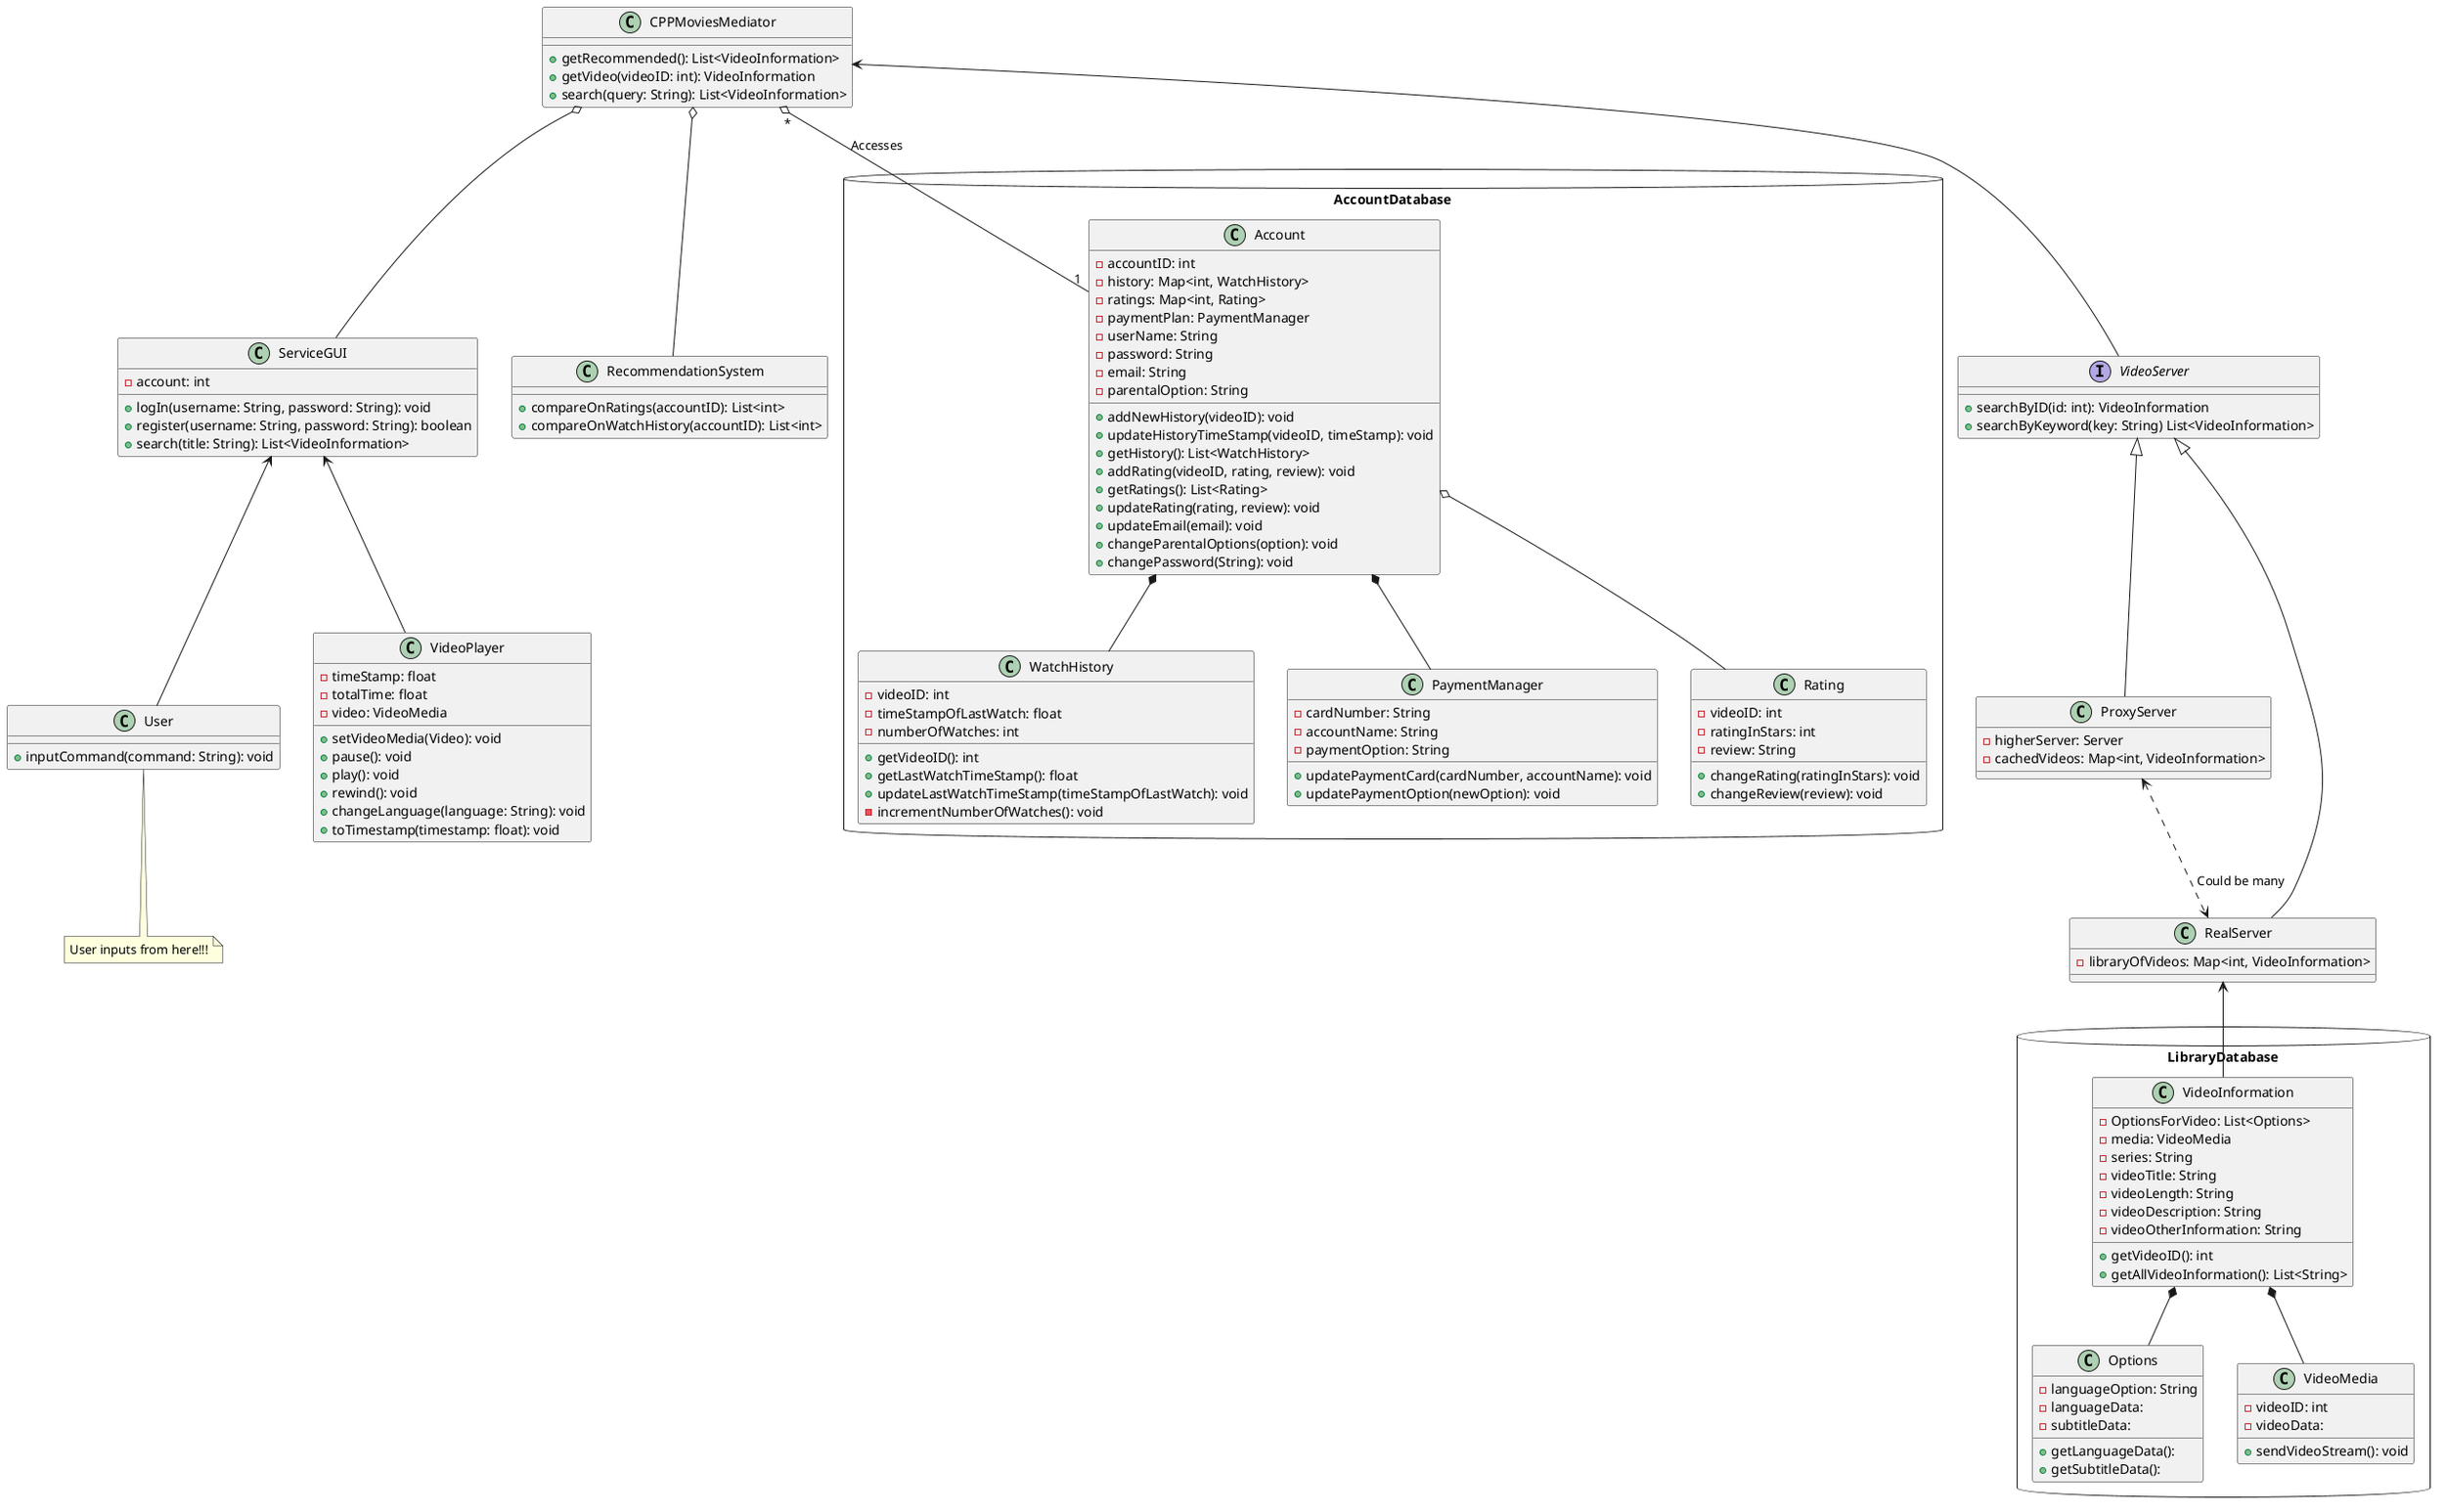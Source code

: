 @startuml
'https://plantuml.com/class-diagram

class User {
+ inputCommand(command: String): void
}


package AccountDatabase <<Database>> {
class WatchHistory
{
- videoID: int
- timeStampOfLastWatch: float
- numberOfWatches: int

+ getVideoID(): int
+ getLastWatchTimeStamp(): float
+ updateLastWatchTimeStamp(timeStampOfLastWatch): void
- incrementNumberOfWatches(): void
}
class PaymentManager
{
- cardNumber: String
- accountName: String
- paymentOption: String

+ updatePaymentCard(cardNumber, accountName): void
+ updatePaymentOption(newOption): void
}
class Account
{
- accountID: int
- history: Map<int, WatchHistory>
- ratings: Map<int, Rating>
- paymentPlan: PaymentManager
- userName: String
- password: String
- email: String
- parentalOption: String

+ addNewHistory(videoID): void
+ updateHistoryTimeStamp(videoID, timeStamp): void
+ getHistory(): List<WatchHistory>
+ addRating(videoID, rating, review): void
+ getRatings(): List<Rating>
+ updateRating(rating, review): void
+ updateEmail(email): void
+ changeParentalOptions(option): void
+ changePassword(String): void
}

class Rating
{
- videoID: int
- ratingInStars: int
- review: String

+ changeRating(ratingInStars): void
+ changeReview(review): void
}

Account *-- PaymentManager
Account *-- WatchHistory
Account o-- Rating
}


class ServiceGUI
{
- account: int

+ logIn(username: String, password: String): void
+ register(username: String, password: String): boolean
+ search(title: String): List<VideoInformation>
}
ServiceGUI <-- User

class VideoPlayer
{
- timeStamp: float
- totalTime: float
- video: VideoMedia
+ setVideoMedia(Video): void
+ pause(): void
+ play(): void
+ rewind(): void
+ changeLanguage(language: String): void
+ toTimestamp(timestamp: float): void
}
ServiceGUI <-- VideoPlayer

class RecommendationSystem
{
+ compareOnRatings(accountID): List<int>
+ compareOnWatchHistory(accountID): List<int>

}

class CPPMoviesMediator
{
+getRecommended(): List<VideoInformation>
+getVideo(videoID: int): VideoInformation
+search(query: String): List<VideoInformation>
}
CPPMoviesMediator o-- RecommendationSystem
CPPMoviesMediator o-- ServiceGUI
CPPMoviesMediator"*" o-- "1"Account: Accesses


package LibraryDatabase <<Database>> {
class VideoInformation
{
- OptionsForVideo: List<Options>
- media: VideoMedia
- series: String
- videoTitle: String
- videoLength: String
- videoDescription: String
- videoOtherInformation: String

+ getVideoID(): int
+ getAllVideoInformation(): List<String>
}

class Options
{
- languageOption: String
- languageData:
- subtitleData:

+ getLanguageData():
+ getSubtitleData():
}
class VideoMedia
{
- videoID: int
- videoData:

+ sendVideoStream(): void
}

VideoInformation *-- Options
VideoInformation *-- VideoMedia
}

interface VideoServer {
+ searchByID(id: int): VideoInformation
+ searchByKeyword(key: String) List<VideoInformation>
}

class RealServer
{
- libraryOfVideos: Map<int, VideoInformation>
}
class ProxyServer
{
- higherServer: Server
- cachedVideos: Map<int, VideoInformation>
}

CPPMoviesMediator <-- VideoServer
VideoServer <|-- ProxyServer
VideoServer <|-- RealServer
ProxyServer <..> RealServer: " Could be many"

RealServer <-- VideoInformation

note bottom of User
    User inputs from here!!!
end note

@enduml
